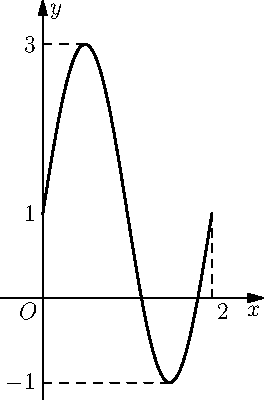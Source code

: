 size(200);
import graph;
real f(real x){return 1+2*sin(pi*x);}
draw(graph(f,0,2),linewidth(1));
draw((0.5,3)--(0,3),dashed);
draw((1.5,-1)--(0,-1),dashed);
draw((2,0)--(2,f(2)),dashed);
label("$2$",2,SE);
label("$1$",(0,1),W);
label("$3$",(0,3),W);
label("$-1$",(0,-1),W);
label("$O$",(0,0),SW);
xlimits(-0.5,2.5);
ylimits(-1.2,3.4);
xaxis("$x$",Arrow());
yaxis(Label("$y$",align=E),Arrow());
